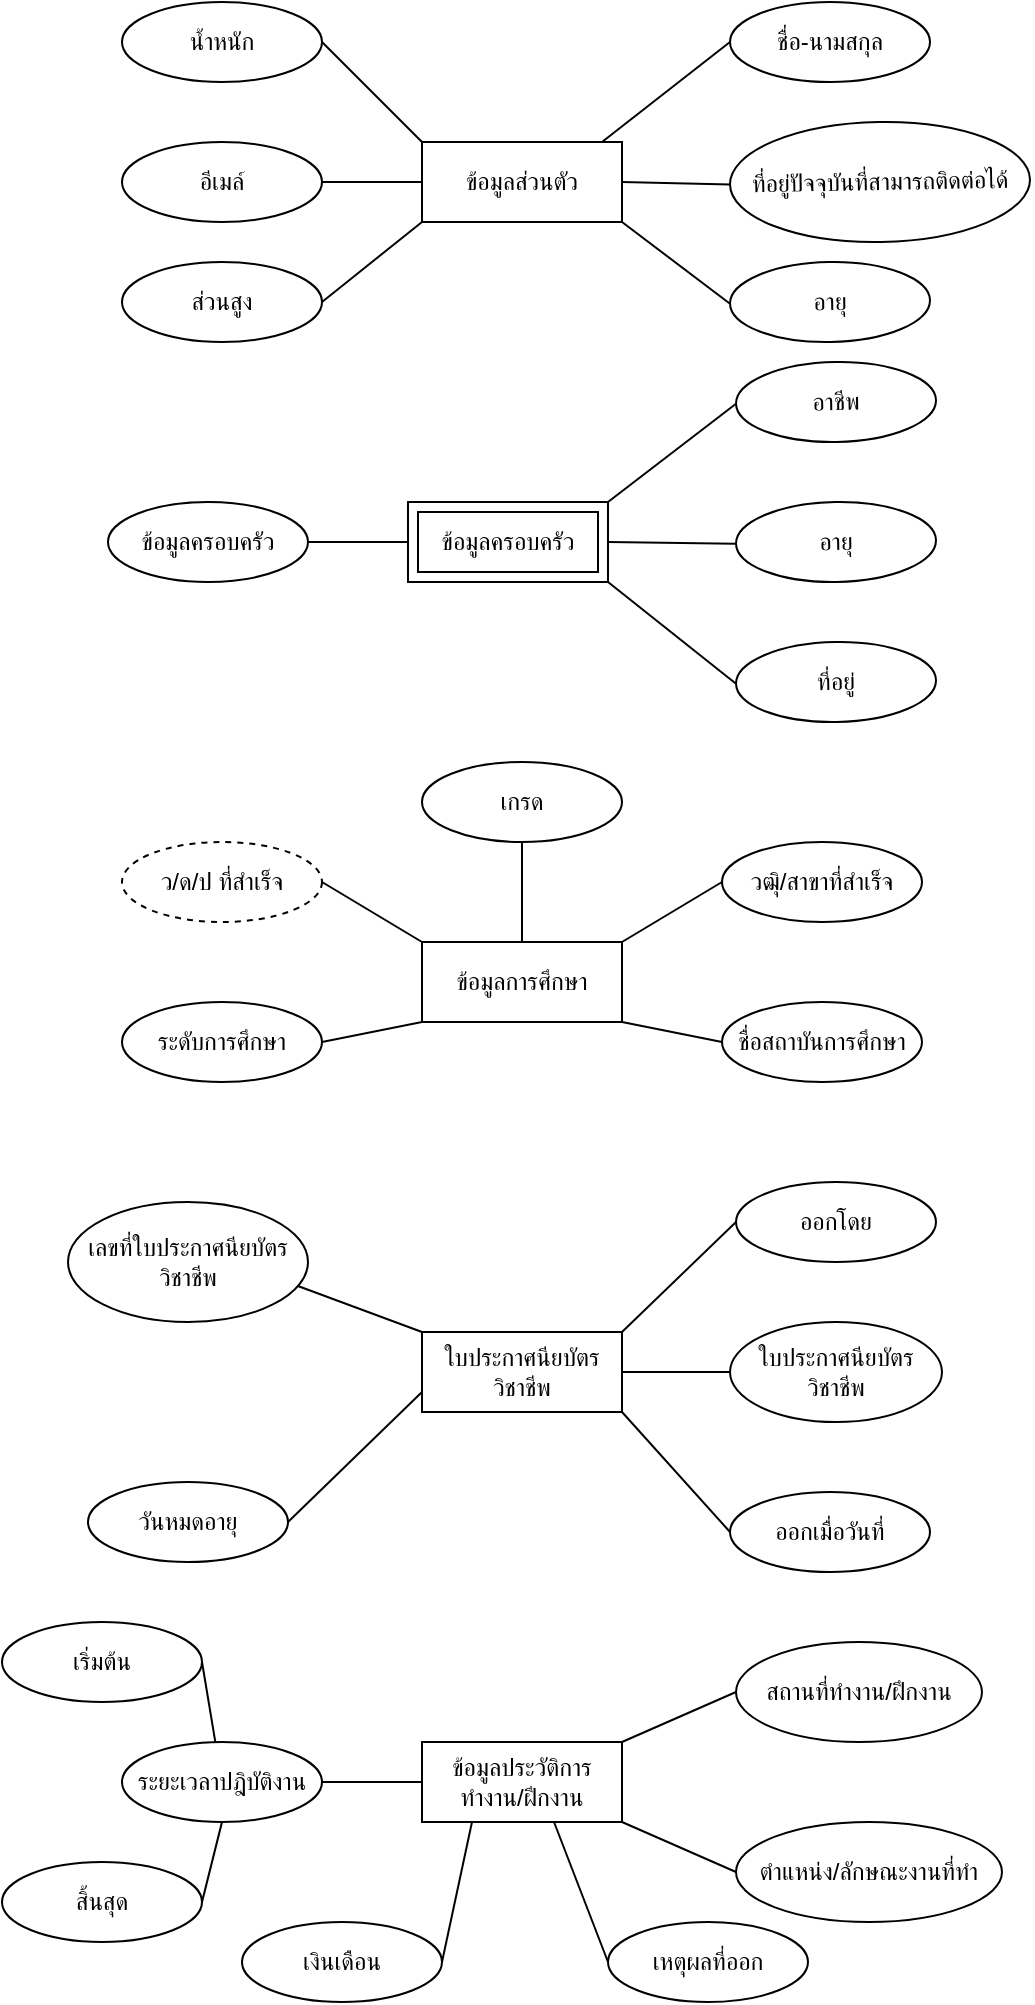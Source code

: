 <mxfile version="26.0.10">
  <diagram name="Page-1" id="M10fowWCH3bdN68ZS8oP">
    <mxGraphModel dx="1434" dy="760" grid="1" gridSize="10" guides="1" tooltips="1" connect="1" arrows="1" fold="1" page="1" pageScale="1" pageWidth="827" pageHeight="1169" math="0" shadow="0">
      <root>
        <mxCell id="0" />
        <mxCell id="1" parent="0" />
        <mxCell id="8uTD9FZD5NXwqfLO1ruH-11" value="ข้อมูลส่วนตัว" style="whiteSpace=wrap;html=1;align=center;" vertex="1" parent="1">
          <mxGeometry x="210" y="90" width="100" height="40" as="geometry" />
        </mxCell>
        <mxCell id="8uTD9FZD5NXwqfLO1ruH-12" value="ชื่อ-นามสกุล" style="ellipse;whiteSpace=wrap;html=1;align=center;" vertex="1" parent="1">
          <mxGeometry x="364" y="20" width="100" height="40" as="geometry" />
        </mxCell>
        <mxCell id="8uTD9FZD5NXwqfLO1ruH-13" value="" style="endArrow=none;html=1;rounded=0;entryX=0;entryY=0.5;entryDx=0;entryDy=0;" edge="1" parent="1" target="8uTD9FZD5NXwqfLO1ruH-12">
          <mxGeometry relative="1" as="geometry">
            <mxPoint x="300" y="90" as="sourcePoint" />
            <mxPoint x="460" y="90" as="targetPoint" />
          </mxGeometry>
        </mxCell>
        <mxCell id="8uTD9FZD5NXwqfLO1ruH-14" value="น้ำหนัก" style="ellipse;whiteSpace=wrap;html=1;align=center;" vertex="1" parent="1">
          <mxGeometry x="60" y="20" width="100" height="40" as="geometry" />
        </mxCell>
        <mxCell id="8uTD9FZD5NXwqfLO1ruH-15" value="" style="endArrow=none;html=1;rounded=0;entryX=1;entryY=0.5;entryDx=0;entryDy=0;" edge="1" parent="1" target="8uTD9FZD5NXwqfLO1ruH-14">
          <mxGeometry relative="1" as="geometry">
            <mxPoint x="210" y="90" as="sourcePoint" />
            <mxPoint x="370" y="90" as="targetPoint" />
          </mxGeometry>
        </mxCell>
        <mxCell id="8uTD9FZD5NXwqfLO1ruH-16" value="ส่วนสูง" style="ellipse;whiteSpace=wrap;html=1;align=center;" vertex="1" parent="1">
          <mxGeometry x="60" y="150" width="100" height="40" as="geometry" />
        </mxCell>
        <mxCell id="8uTD9FZD5NXwqfLO1ruH-17" value="" style="endArrow=none;html=1;rounded=0;entryX=1;entryY=0.5;entryDx=0;entryDy=0;" edge="1" parent="1" target="8uTD9FZD5NXwqfLO1ruH-16">
          <mxGeometry relative="1" as="geometry">
            <mxPoint x="210" y="130" as="sourcePoint" />
            <mxPoint x="370" y="130" as="targetPoint" />
          </mxGeometry>
        </mxCell>
        <mxCell id="8uTD9FZD5NXwqfLO1ruH-18" value="อายุ" style="ellipse;whiteSpace=wrap;html=1;align=center;rotation=-1;" vertex="1" parent="1">
          <mxGeometry x="364" y="150" width="100" height="40" as="geometry" />
        </mxCell>
        <mxCell id="8uTD9FZD5NXwqfLO1ruH-19" value="" style="endArrow=none;html=1;rounded=0;entryX=0;entryY=0.5;entryDx=0;entryDy=0;" edge="1" parent="1" target="8uTD9FZD5NXwqfLO1ruH-18">
          <mxGeometry relative="1" as="geometry">
            <mxPoint x="310" y="130" as="sourcePoint" />
            <mxPoint x="360" y="149" as="targetPoint" />
          </mxGeometry>
        </mxCell>
        <mxCell id="8uTD9FZD5NXwqfLO1ruH-20" value="ที่อยู่ปัจจุบันที่สามารถติดต่อได้" style="ellipse;whiteSpace=wrap;html=1;align=center;rotation=-1;" vertex="1" parent="1">
          <mxGeometry x="364" y="80" width="150" height="60" as="geometry" />
        </mxCell>
        <mxCell id="8uTD9FZD5NXwqfLO1ruH-21" value="" style="endArrow=none;html=1;rounded=0;entryX=0;entryY=0.5;entryDx=0;entryDy=0;" edge="1" parent="1" target="8uTD9FZD5NXwqfLO1ruH-20">
          <mxGeometry relative="1" as="geometry">
            <mxPoint x="310" y="110" as="sourcePoint" />
            <mxPoint x="360" y="129" as="targetPoint" />
          </mxGeometry>
        </mxCell>
        <mxCell id="8uTD9FZD5NXwqfLO1ruH-22" value="อีเมล์" style="ellipse;whiteSpace=wrap;html=1;align=center;" vertex="1" parent="1">
          <mxGeometry x="60" y="90" width="100" height="40" as="geometry" />
        </mxCell>
        <mxCell id="8uTD9FZD5NXwqfLO1ruH-23" value="" style="endArrow=none;html=1;rounded=0;entryX=1;entryY=0.5;entryDx=0;entryDy=0;" edge="1" parent="1" target="8uTD9FZD5NXwqfLO1ruH-22">
          <mxGeometry relative="1" as="geometry">
            <mxPoint x="210" y="110" as="sourcePoint" />
            <mxPoint x="370" y="110" as="targetPoint" />
          </mxGeometry>
        </mxCell>
        <mxCell id="8uTD9FZD5NXwqfLO1ruH-24" value="ข้อมูลครอบครัว" style="shape=ext;margin=3;double=1;whiteSpace=wrap;html=1;align=center;" vertex="1" parent="1">
          <mxGeometry x="203" y="270" width="100" height="40" as="geometry" />
        </mxCell>
        <mxCell id="8uTD9FZD5NXwqfLO1ruH-25" value="อายุ" style="ellipse;whiteSpace=wrap;html=1;align=center;rotation=-1;" vertex="1" parent="1">
          <mxGeometry x="367" y="270" width="100" height="40" as="geometry" />
        </mxCell>
        <mxCell id="8uTD9FZD5NXwqfLO1ruH-26" value="" style="endArrow=none;html=1;rounded=0;entryX=0;entryY=0.5;entryDx=0;entryDy=0;" edge="1" parent="1" target="8uTD9FZD5NXwqfLO1ruH-25">
          <mxGeometry relative="1" as="geometry">
            <mxPoint x="303" y="290" as="sourcePoint" />
            <mxPoint x="353" y="309" as="targetPoint" />
          </mxGeometry>
        </mxCell>
        <mxCell id="8uTD9FZD5NXwqfLO1ruH-27" value="อาชีพ" style="ellipse;whiteSpace=wrap;html=1;align=center;rotation=-1;" vertex="1" parent="1">
          <mxGeometry x="367" y="200" width="100" height="40" as="geometry" />
        </mxCell>
        <mxCell id="8uTD9FZD5NXwqfLO1ruH-28" value="" style="endArrow=none;html=1;rounded=0;entryX=0;entryY=0.5;entryDx=0;entryDy=0;exitX=1;exitY=0;exitDx=0;exitDy=0;" edge="1" parent="1" target="8uTD9FZD5NXwqfLO1ruH-27" source="8uTD9FZD5NXwqfLO1ruH-24">
          <mxGeometry relative="1" as="geometry">
            <mxPoint x="303" y="220" as="sourcePoint" />
            <mxPoint x="353" y="239" as="targetPoint" />
          </mxGeometry>
        </mxCell>
        <mxCell id="8uTD9FZD5NXwqfLO1ruH-29" value="ที่อยู่" style="ellipse;whiteSpace=wrap;html=1;align=center;rotation=-1;" vertex="1" parent="1">
          <mxGeometry x="367" y="340" width="100" height="40" as="geometry" />
        </mxCell>
        <mxCell id="8uTD9FZD5NXwqfLO1ruH-30" value="" style="endArrow=none;html=1;rounded=0;entryX=0;entryY=0.5;entryDx=0;entryDy=0;exitX=1;exitY=1;exitDx=0;exitDy=0;" edge="1" parent="1" target="8uTD9FZD5NXwqfLO1ruH-29" source="8uTD9FZD5NXwqfLO1ruH-24">
          <mxGeometry relative="1" as="geometry">
            <mxPoint x="303" y="320" as="sourcePoint" />
            <mxPoint x="353" y="379" as="targetPoint" />
          </mxGeometry>
        </mxCell>
        <mxCell id="8uTD9FZD5NXwqfLO1ruH-31" value="ข้อมูลครอบครัว" style="ellipse;whiteSpace=wrap;html=1;align=center;" vertex="1" parent="1">
          <mxGeometry x="53" y="270" width="100" height="40" as="geometry" />
        </mxCell>
        <mxCell id="8uTD9FZD5NXwqfLO1ruH-34" value="" style="endArrow=none;html=1;rounded=0;exitX=0;exitY=0.5;exitDx=0;exitDy=0;entryX=1;entryY=0.5;entryDx=0;entryDy=0;" edge="1" parent="1" source="8uTD9FZD5NXwqfLO1ruH-24" target="8uTD9FZD5NXwqfLO1ruH-31">
          <mxGeometry relative="1" as="geometry">
            <mxPoint x="313" y="280" as="sourcePoint" />
            <mxPoint x="143" y="290" as="targetPoint" />
          </mxGeometry>
        </mxCell>
        <mxCell id="8uTD9FZD5NXwqfLO1ruH-35" value="ข้อมูลการศึกษา" style="whiteSpace=wrap;html=1;align=center;" vertex="1" parent="1">
          <mxGeometry x="210" y="490" width="100" height="40" as="geometry" />
        </mxCell>
        <mxCell id="8uTD9FZD5NXwqfLO1ruH-38" value="" style="endArrow=none;html=1;rounded=0;exitX=0;exitY=1;exitDx=0;exitDy=0;entryX=1;entryY=0.5;entryDx=0;entryDy=0;" edge="1" parent="1" source="8uTD9FZD5NXwqfLO1ruH-35" target="8uTD9FZD5NXwqfLO1ruH-39">
          <mxGeometry relative="1" as="geometry">
            <mxPoint x="210" y="520" as="sourcePoint" />
            <mxPoint x="160" y="510" as="targetPoint" />
          </mxGeometry>
        </mxCell>
        <mxCell id="8uTD9FZD5NXwqfLO1ruH-39" value="ระดับการศึกษา" style="ellipse;whiteSpace=wrap;html=1;align=center;" vertex="1" parent="1">
          <mxGeometry x="60" y="520" width="100" height="40" as="geometry" />
        </mxCell>
        <mxCell id="8uTD9FZD5NXwqfLO1ruH-44" value="" style="endArrow=none;html=1;rounded=0;exitX=1;exitY=1;exitDx=0;exitDy=0;entryX=0;entryY=0.5;entryDx=0;entryDy=0;" edge="1" parent="1" source="8uTD9FZD5NXwqfLO1ruH-35" target="8uTD9FZD5NXwqfLO1ruH-45">
          <mxGeometry relative="1" as="geometry">
            <mxPoint x="487" y="520" as="sourcePoint" />
            <mxPoint x="437" y="520" as="targetPoint" />
          </mxGeometry>
        </mxCell>
        <mxCell id="8uTD9FZD5NXwqfLO1ruH-45" value="ชื่อสถาบันการศึกษา" style="ellipse;whiteSpace=wrap;html=1;align=center;" vertex="1" parent="1">
          <mxGeometry x="360" y="520" width="100" height="40" as="geometry" />
        </mxCell>
        <mxCell id="8uTD9FZD5NXwqfLO1ruH-47" value="" style="endArrow=none;html=1;rounded=0;exitX=1;exitY=0;exitDx=0;exitDy=0;entryX=0;entryY=0.5;entryDx=0;entryDy=0;" edge="1" parent="1" target="8uTD9FZD5NXwqfLO1ruH-48" source="8uTD9FZD5NXwqfLO1ruH-35">
          <mxGeometry relative="1" as="geometry">
            <mxPoint x="324" y="450" as="sourcePoint" />
            <mxPoint x="451" y="460" as="targetPoint" />
          </mxGeometry>
        </mxCell>
        <mxCell id="8uTD9FZD5NXwqfLO1ruH-48" value="วฒุิ/สาขาที่สำเร็จ" style="ellipse;whiteSpace=wrap;html=1;align=center;" vertex="1" parent="1">
          <mxGeometry x="360" y="440" width="100" height="40" as="geometry" />
        </mxCell>
        <mxCell id="8uTD9FZD5NXwqfLO1ruH-53" value="ว/ด/ป ที่สำเร็จ" style="ellipse;whiteSpace=wrap;html=1;align=center;dashed=1;" vertex="1" parent="1">
          <mxGeometry x="60" y="440" width="100" height="40" as="geometry" />
        </mxCell>
        <mxCell id="8uTD9FZD5NXwqfLO1ruH-54" value="" style="endArrow=none;html=1;rounded=0;exitX=1;exitY=0.5;exitDx=0;exitDy=0;entryX=0;entryY=0;entryDx=0;entryDy=0;" edge="1" parent="1" source="8uTD9FZD5NXwqfLO1ruH-53" target="8uTD9FZD5NXwqfLO1ruH-35">
          <mxGeometry relative="1" as="geometry">
            <mxPoint x="470" y="570" as="sourcePoint" />
            <mxPoint x="630" y="570" as="targetPoint" />
          </mxGeometry>
        </mxCell>
        <mxCell id="8uTD9FZD5NXwqfLO1ruH-56" value="เกรด" style="ellipse;whiteSpace=wrap;html=1;align=center;" vertex="1" parent="1">
          <mxGeometry x="210" y="400" width="100" height="40" as="geometry" />
        </mxCell>
        <mxCell id="8uTD9FZD5NXwqfLO1ruH-57" value="" style="endArrow=none;html=1;rounded=0;entryX=0.5;entryY=0;entryDx=0;entryDy=0;exitX=0.5;exitY=1;exitDx=0;exitDy=0;" edge="1" parent="1" source="8uTD9FZD5NXwqfLO1ruH-56" target="8uTD9FZD5NXwqfLO1ruH-35">
          <mxGeometry relative="1" as="geometry">
            <mxPoint x="270" y="460" as="sourcePoint" />
            <mxPoint x="250" y="480" as="targetPoint" />
          </mxGeometry>
        </mxCell>
        <mxCell id="8uTD9FZD5NXwqfLO1ruH-58" value="ใบประกาศนียบัตรวิชาชีพ" style="whiteSpace=wrap;html=1;align=center;" vertex="1" parent="1">
          <mxGeometry x="210" y="685" width="100" height="40" as="geometry" />
        </mxCell>
        <mxCell id="8uTD9FZD5NXwqfLO1ruH-59" value="ใบประกาศนียบัตรวิชาชีพ" style="ellipse;whiteSpace=wrap;html=1;align=center;" vertex="1" parent="1">
          <mxGeometry x="364" y="680" width="106" height="50" as="geometry" />
        </mxCell>
        <mxCell id="8uTD9FZD5NXwqfLO1ruH-60" value="" style="endArrow=none;html=1;rounded=0;exitX=1;exitY=0.5;exitDx=0;exitDy=0;entryX=0;entryY=0.5;entryDx=0;entryDy=0;" edge="1" parent="1" source="8uTD9FZD5NXwqfLO1ruH-58" target="8uTD9FZD5NXwqfLO1ruH-59">
          <mxGeometry relative="1" as="geometry">
            <mxPoint x="320" y="765" as="sourcePoint" />
            <mxPoint x="480" y="765" as="targetPoint" />
          </mxGeometry>
        </mxCell>
        <mxCell id="8uTD9FZD5NXwqfLO1ruH-61" value="ออกเมื่อวันที่" style="ellipse;whiteSpace=wrap;html=1;align=center;" vertex="1" parent="1">
          <mxGeometry x="364" y="765" width="100" height="40" as="geometry" />
        </mxCell>
        <mxCell id="8uTD9FZD5NXwqfLO1ruH-63" value="" style="endArrow=none;html=1;rounded=0;entryX=0;entryY=0.5;entryDx=0;entryDy=0;exitX=1;exitY=1;exitDx=0;exitDy=0;" edge="1" parent="1" source="8uTD9FZD5NXwqfLO1ruH-58" target="8uTD9FZD5NXwqfLO1ruH-61">
          <mxGeometry relative="1" as="geometry">
            <mxPoint x="320" y="860" as="sourcePoint" />
            <mxPoint x="480" y="860" as="targetPoint" />
          </mxGeometry>
        </mxCell>
        <mxCell id="8uTD9FZD5NXwqfLO1ruH-64" value="ออกโดย" style="ellipse;whiteSpace=wrap;html=1;align=center;" vertex="1" parent="1">
          <mxGeometry x="367" y="610" width="100" height="40" as="geometry" />
        </mxCell>
        <mxCell id="8uTD9FZD5NXwqfLO1ruH-65" value="" style="endArrow=none;html=1;rounded=0;entryX=0;entryY=0.5;entryDx=0;entryDy=0;exitX=1;exitY=0;exitDx=0;exitDy=0;" edge="1" parent="1" source="8uTD9FZD5NXwqfLO1ruH-58" target="8uTD9FZD5NXwqfLO1ruH-64">
          <mxGeometry relative="1" as="geometry">
            <mxPoint x="290" y="650" as="sourcePoint" />
            <mxPoint x="360" y="800" as="targetPoint" />
          </mxGeometry>
        </mxCell>
        <mxCell id="8uTD9FZD5NXwqfLO1ruH-66" value="เลขที่ใบประกาศนียบัตรวิชาชีพ" style="ellipse;whiteSpace=wrap;html=1;align=center;" vertex="1" parent="1">
          <mxGeometry x="33" y="620" width="120" height="60" as="geometry" />
        </mxCell>
        <mxCell id="8uTD9FZD5NXwqfLO1ruH-67" value="" style="endArrow=none;html=1;rounded=0;exitX=0.958;exitY=0.7;exitDx=0;exitDy=0;exitPerimeter=0;entryX=0;entryY=0;entryDx=0;entryDy=0;" edge="1" parent="1" source="8uTD9FZD5NXwqfLO1ruH-66" target="8uTD9FZD5NXwqfLO1ruH-58">
          <mxGeometry relative="1" as="geometry">
            <mxPoint x="160" y="800" as="sourcePoint" />
            <mxPoint x="320" y="800" as="targetPoint" />
          </mxGeometry>
        </mxCell>
        <mxCell id="8uTD9FZD5NXwqfLO1ruH-68" value="วันหมดอายุ" style="ellipse;whiteSpace=wrap;html=1;align=center;" vertex="1" parent="1">
          <mxGeometry x="43" y="760" width="100" height="40" as="geometry" />
        </mxCell>
        <mxCell id="8uTD9FZD5NXwqfLO1ruH-69" value="" style="endArrow=none;html=1;rounded=0;entryX=0;entryY=0.75;entryDx=0;entryDy=0;exitX=1;exitY=0.5;exitDx=0;exitDy=0;" edge="1" parent="1" source="8uTD9FZD5NXwqfLO1ruH-68" target="8uTD9FZD5NXwqfLO1ruH-58">
          <mxGeometry relative="1" as="geometry">
            <mxPoint x="260" y="840" as="sourcePoint" />
            <mxPoint x="420" y="840" as="targetPoint" />
          </mxGeometry>
        </mxCell>
        <mxCell id="8uTD9FZD5NXwqfLO1ruH-70" value="ข้อมูลประวัติการทำงาน/ฝึกงาน" style="whiteSpace=wrap;html=1;align=center;" vertex="1" parent="1">
          <mxGeometry x="210" y="890" width="100" height="40" as="geometry" />
        </mxCell>
        <mxCell id="8uTD9FZD5NXwqfLO1ruH-71" value="สถานที่ทำงาน/ฝึกงาน" style="ellipse;whiteSpace=wrap;html=1;align=center;" vertex="1" parent="1">
          <mxGeometry x="367" y="840" width="123" height="50" as="geometry" />
        </mxCell>
        <mxCell id="8uTD9FZD5NXwqfLO1ruH-72" value="ตำแหน่ง/ลักษณะงานที่ทำ" style="ellipse;whiteSpace=wrap;html=1;align=center;" vertex="1" parent="1">
          <mxGeometry x="367" y="930" width="133" height="50" as="geometry" />
        </mxCell>
        <mxCell id="8uTD9FZD5NXwqfLO1ruH-74" value="ระยะเวลาปฎิบัติงาน" style="ellipse;whiteSpace=wrap;html=1;align=center;" vertex="1" parent="1">
          <mxGeometry x="60" y="890" width="100" height="40" as="geometry" />
        </mxCell>
        <mxCell id="8uTD9FZD5NXwqfLO1ruH-75" value="" style="endArrow=none;html=1;rounded=0;exitX=1;exitY=0.5;exitDx=0;exitDy=0;entryX=0;entryY=0.5;entryDx=0;entryDy=0;" edge="1" parent="1" source="8uTD9FZD5NXwqfLO1ruH-74" target="8uTD9FZD5NXwqfLO1ruH-70">
          <mxGeometry relative="1" as="geometry">
            <mxPoint x="170" y="950" as="sourcePoint" />
            <mxPoint x="330" y="950" as="targetPoint" />
          </mxGeometry>
        </mxCell>
        <mxCell id="8uTD9FZD5NXwqfLO1ruH-76" value="" style="endArrow=none;html=1;rounded=0;entryX=0;entryY=0.5;entryDx=0;entryDy=0;exitX=1;exitY=0;exitDx=0;exitDy=0;" edge="1" parent="1" source="8uTD9FZD5NXwqfLO1ruH-70" target="8uTD9FZD5NXwqfLO1ruH-71">
          <mxGeometry relative="1" as="geometry">
            <mxPoint x="190" y="840" as="sourcePoint" />
            <mxPoint x="350" y="840" as="targetPoint" />
          </mxGeometry>
        </mxCell>
        <mxCell id="8uTD9FZD5NXwqfLO1ruH-77" value="" style="endArrow=none;html=1;rounded=0;entryX=0;entryY=0.5;entryDx=0;entryDy=0;exitX=1;exitY=1;exitDx=0;exitDy=0;" edge="1" parent="1" source="8uTD9FZD5NXwqfLO1ruH-70" target="8uTD9FZD5NXwqfLO1ruH-72">
          <mxGeometry relative="1" as="geometry">
            <mxPoint x="170" y="980" as="sourcePoint" />
            <mxPoint x="330" y="980" as="targetPoint" />
          </mxGeometry>
        </mxCell>
        <mxCell id="8uTD9FZD5NXwqfLO1ruH-80" value="เริ่มต้น" style="ellipse;whiteSpace=wrap;html=1;align=center;" vertex="1" parent="1">
          <mxGeometry y="830" width="100" height="40" as="geometry" />
        </mxCell>
        <mxCell id="8uTD9FZD5NXwqfLO1ruH-81" value="สิ้นสุด" style="ellipse;whiteSpace=wrap;html=1;align=center;" vertex="1" parent="1">
          <mxGeometry y="950" width="100" height="40" as="geometry" />
        </mxCell>
        <mxCell id="8uTD9FZD5NXwqfLO1ruH-83" value="" style="endArrow=none;html=1;rounded=0;exitX=1;exitY=0.5;exitDx=0;exitDy=0;entryX=0.5;entryY=1;entryDx=0;entryDy=0;" edge="1" parent="1" source="8uTD9FZD5NXwqfLO1ruH-81" target="8uTD9FZD5NXwqfLO1ruH-74">
          <mxGeometry relative="1" as="geometry">
            <mxPoint x="110" y="970" as="sourcePoint" />
            <mxPoint x="270" y="970" as="targetPoint" />
          </mxGeometry>
        </mxCell>
        <mxCell id="8uTD9FZD5NXwqfLO1ruH-84" value="" style="endArrow=none;html=1;rounded=0;exitX=1;exitY=0.5;exitDx=0;exitDy=0;" edge="1" parent="1" source="8uTD9FZD5NXwqfLO1ruH-80" target="8uTD9FZD5NXwqfLO1ruH-74">
          <mxGeometry relative="1" as="geometry">
            <mxPoint x="210" y="1040" as="sourcePoint" />
            <mxPoint x="370" y="1040" as="targetPoint" />
          </mxGeometry>
        </mxCell>
        <mxCell id="8uTD9FZD5NXwqfLO1ruH-85" value="เงินเดือน" style="ellipse;whiteSpace=wrap;html=1;align=center;" vertex="1" parent="1">
          <mxGeometry x="120" y="980" width="100" height="40" as="geometry" />
        </mxCell>
        <mxCell id="8uTD9FZD5NXwqfLO1ruH-86" value="เหตุผลที่ออก" style="ellipse;whiteSpace=wrap;html=1;align=center;" vertex="1" parent="1">
          <mxGeometry x="303" y="980" width="100" height="40" as="geometry" />
        </mxCell>
        <mxCell id="8uTD9FZD5NXwqfLO1ruH-87" value="" style="endArrow=none;html=1;rounded=0;exitX=1;exitY=0.5;exitDx=0;exitDy=0;entryX=0.25;entryY=1;entryDx=0;entryDy=0;" edge="1" parent="1" source="8uTD9FZD5NXwqfLO1ruH-85" target="8uTD9FZD5NXwqfLO1ruH-70">
          <mxGeometry relative="1" as="geometry">
            <mxPoint x="200" y="1070" as="sourcePoint" />
            <mxPoint x="200" y="920" as="targetPoint" />
          </mxGeometry>
        </mxCell>
        <mxCell id="8uTD9FZD5NXwqfLO1ruH-88" value="" style="endArrow=none;html=1;rounded=0;entryX=0;entryY=0.5;entryDx=0;entryDy=0;" edge="1" parent="1" target="8uTD9FZD5NXwqfLO1ruH-86">
          <mxGeometry relative="1" as="geometry">
            <mxPoint x="276" y="930" as="sourcePoint" />
            <mxPoint x="440" y="1070" as="targetPoint" />
          </mxGeometry>
        </mxCell>
      </root>
    </mxGraphModel>
  </diagram>
</mxfile>
